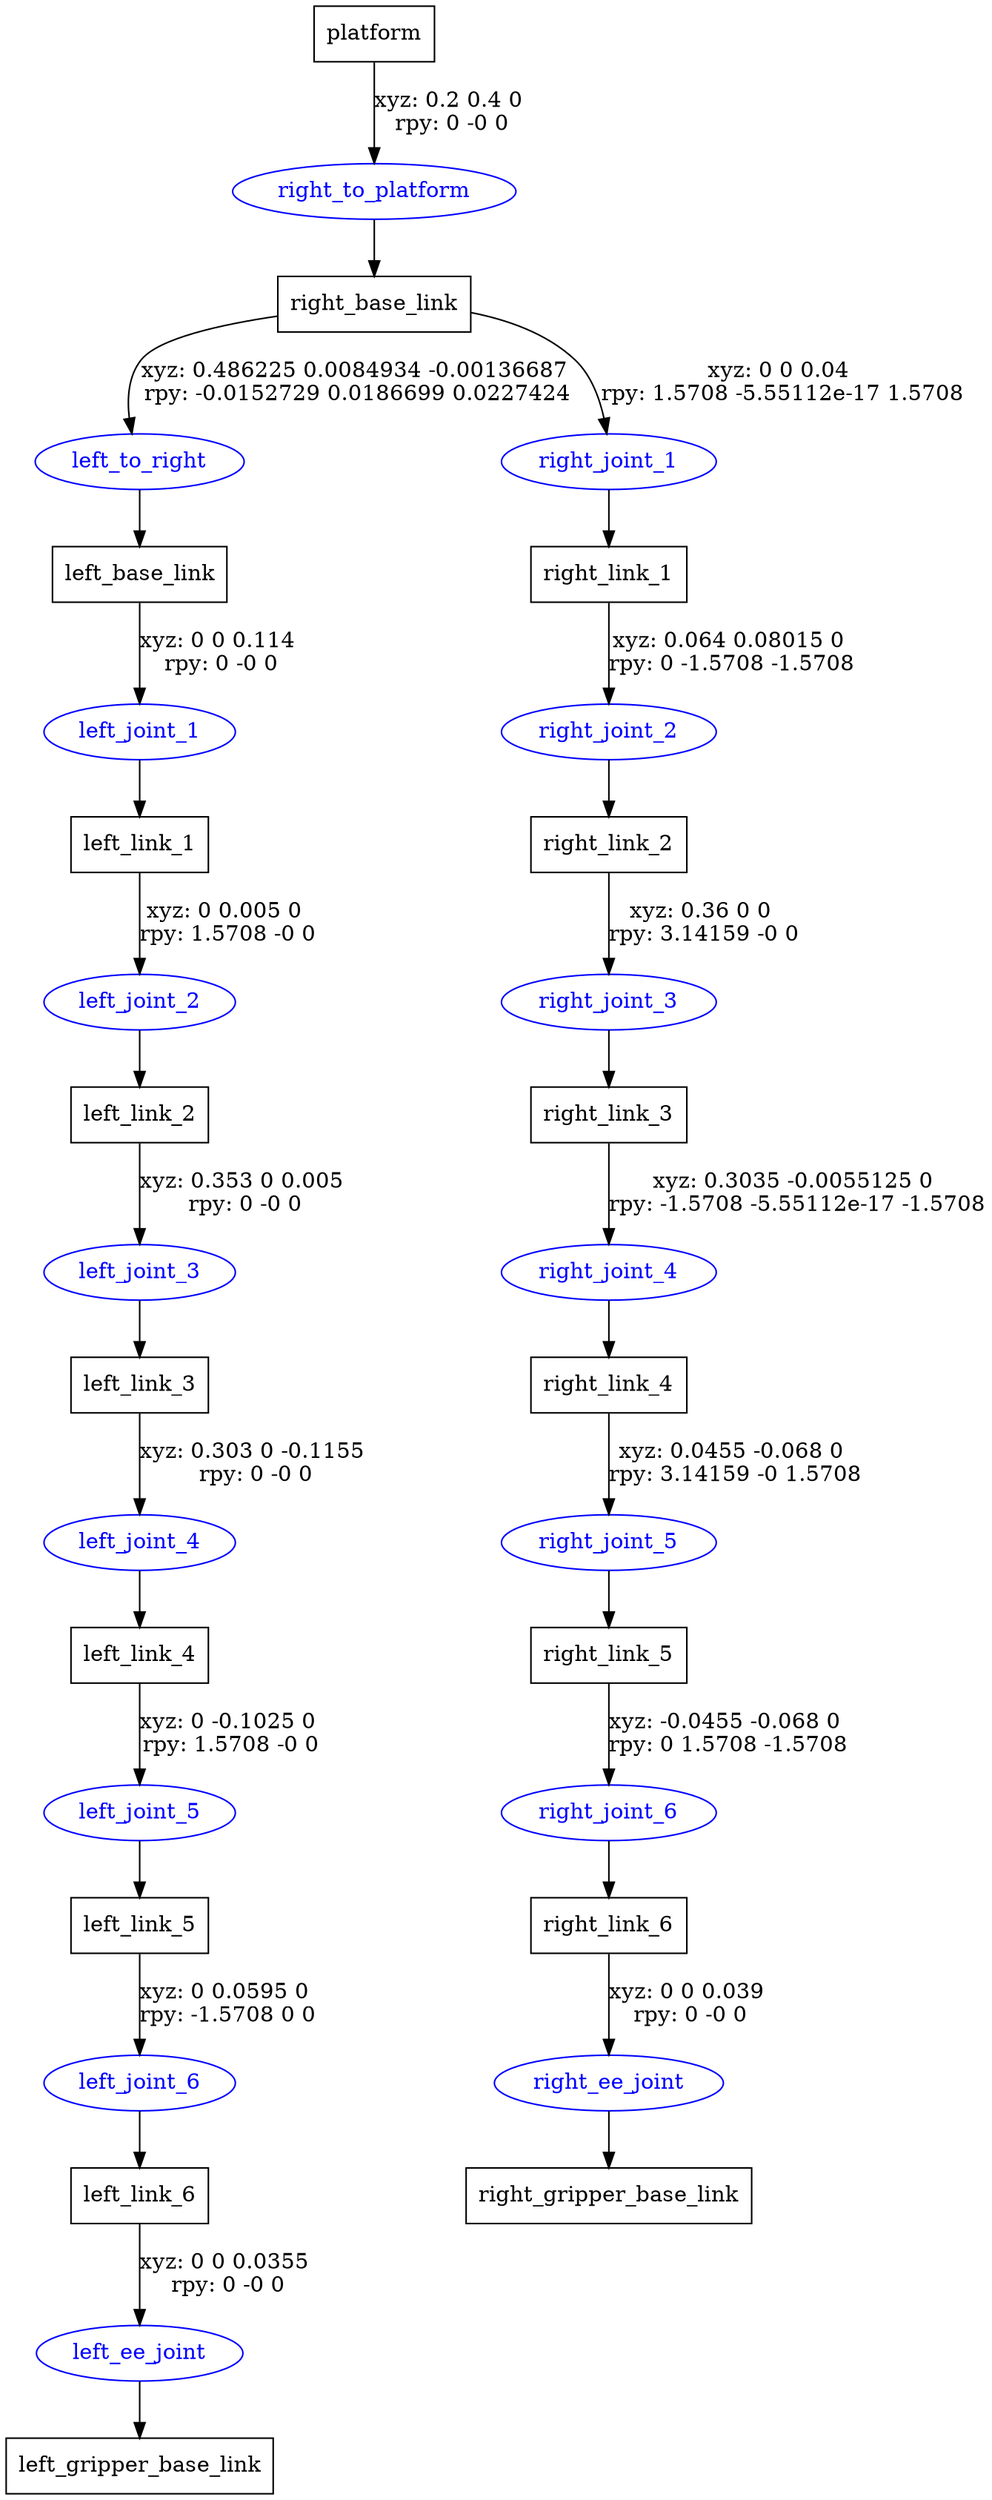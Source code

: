 digraph G {
node [shape=box];
"platform" [label="platform"];
"right_base_link" [label="right_base_link"];
"left_base_link" [label="left_base_link"];
"left_link_1" [label="left_link_1"];
"left_link_2" [label="left_link_2"];
"left_link_3" [label="left_link_3"];
"left_link_4" [label="left_link_4"];
"left_link_5" [label="left_link_5"];
"left_link_6" [label="left_link_6"];
"left_gripper_base_link" [label="left_gripper_base_link"];
"right_link_1" [label="right_link_1"];
"right_link_2" [label="right_link_2"];
"right_link_3" [label="right_link_3"];
"right_link_4" [label="right_link_4"];
"right_link_5" [label="right_link_5"];
"right_link_6" [label="right_link_6"];
"right_gripper_base_link" [label="right_gripper_base_link"];
node [shape=ellipse, color=blue, fontcolor=blue];
"platform" -> "right_to_platform" [label="xyz: 0.2 0.4 0 \nrpy: 0 -0 0"]
"right_to_platform" -> "right_base_link"
"right_base_link" -> "left_to_right" [label="xyz: 0.486225 0.0084934 -0.00136687 \nrpy: -0.0152729 0.0186699 0.0227424"]
"left_to_right" -> "left_base_link"
"left_base_link" -> "left_joint_1" [label="xyz: 0 0 0.114 \nrpy: 0 -0 0"]
"left_joint_1" -> "left_link_1"
"left_link_1" -> "left_joint_2" [label="xyz: 0 0.005 0 \nrpy: 1.5708 -0 0"]
"left_joint_2" -> "left_link_2"
"left_link_2" -> "left_joint_3" [label="xyz: 0.353 0 0.005 \nrpy: 0 -0 0"]
"left_joint_3" -> "left_link_3"
"left_link_3" -> "left_joint_4" [label="xyz: 0.303 0 -0.1155 \nrpy: 0 -0 0"]
"left_joint_4" -> "left_link_4"
"left_link_4" -> "left_joint_5" [label="xyz: 0 -0.1025 0 \nrpy: 1.5708 -0 0"]
"left_joint_5" -> "left_link_5"
"left_link_5" -> "left_joint_6" [label="xyz: 0 0.0595 0 \nrpy: -1.5708 0 0"]
"left_joint_6" -> "left_link_6"
"left_link_6" -> "left_ee_joint" [label="xyz: 0 0 0.0355 \nrpy: 0 -0 0"]
"left_ee_joint" -> "left_gripper_base_link"
"right_base_link" -> "right_joint_1" [label="xyz: 0 0 0.04 \nrpy: 1.5708 -5.55112e-17 1.5708"]
"right_joint_1" -> "right_link_1"
"right_link_1" -> "right_joint_2" [label="xyz: 0.064 0.08015 0 \nrpy: 0 -1.5708 -1.5708"]
"right_joint_2" -> "right_link_2"
"right_link_2" -> "right_joint_3" [label="xyz: 0.36 0 0 \nrpy: 3.14159 -0 0"]
"right_joint_3" -> "right_link_3"
"right_link_3" -> "right_joint_4" [label="xyz: 0.3035 -0.0055125 0 \nrpy: -1.5708 -5.55112e-17 -1.5708"]
"right_joint_4" -> "right_link_4"
"right_link_4" -> "right_joint_5" [label="xyz: 0.0455 -0.068 0 \nrpy: 3.14159 -0 1.5708"]
"right_joint_5" -> "right_link_5"
"right_link_5" -> "right_joint_6" [label="xyz: -0.0455 -0.068 0 \nrpy: 0 1.5708 -1.5708"]
"right_joint_6" -> "right_link_6"
"right_link_6" -> "right_ee_joint" [label="xyz: 0 0 0.039 \nrpy: 0 -0 0"]
"right_ee_joint" -> "right_gripper_base_link"
}
